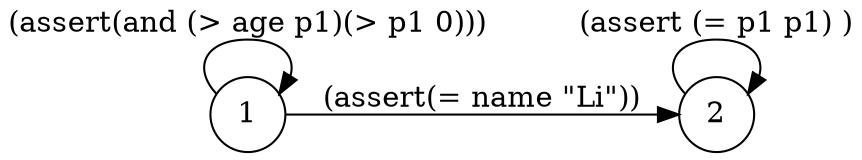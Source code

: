 digraph 1655482119664 {
	rankdir=LR
	1 [label=1 shape=circle]
	2 [label=2 shape=circle]
	1 -> 1 [label="(assert(and (> age p1)(> p1 0)))" color=black]
	1 -> 2 [label="(assert(= name \"Li\"))" color=black]
	2 -> 2 [label="(assert (= p1 p1) )" color=black]
}
